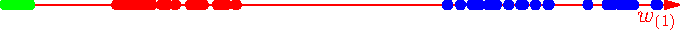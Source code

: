 import graph;
import plain;
import stats;
size(12cm);
//defaultpen(fontsize(22));
real[] rs = {0.726319, 0.480240, 0.842103, 0.744752, 0.660326, 0.913975, 0.633666, 0.365941, 0.552845, 0.196381, 0.192072, 0.725670, 0.784937, 0.972098, 0.850971, 0.543594, 0.089791, 0.488873, 0.927936, 0.787618, 0.485094, 0.455279, 0.217986, 0.177213, 0.073624, 0.892393, 0.640177, 0.143332, 0.414127, 0.049109, 2.209373, 2.730708, 2.651123, 2.478978, 2.274781, 2.652223, 2.956450, 2.435521, 2.070133, 2.057731, 2.082871, 2.959707, 2.540761, 2.837462, 2.170034, 2.260345, 2.691978, 2.895570, 2.340688, 2.064673, 2.864120, 2.290872, 2.741082, 2.158034, 2.694963, 2.841420, 2.727152, 2.359108, 2.726690, 2.139467, 4.313819, 4.419583, 4.877212, 4.153740, 4.880125, 4.798964, 4.971624, 4.367703, 4.204940, 4.240570, 4.827863, 4.965228, 4.698810, 4.482497, 4.287050, 4.833688, 4.872180, 4.092132, 4.215949, 4.831761, 4.848304, 4.314653, 4.279295, 4.430815, 4.539447, 4.095567, 4.836912, 4.534735, 4.774968, 4.230836};
real[] ths = {6.065117, 4.718844, 2.155722, 5.959775, 4.401445, 5.281401, 0.285868, 0.349606, 4.666756, 1.914401, 3.247052, 0.981826, 6.144656, 3.158878, 5.208767, 0.465193, 3.009115, 0.391314, 5.555853, 2.801108, 0.430712, 0.480640, 3.385334, 0.474798, 1.154676, 2.741712, 3.127662, 3.665057, 3.898796, 2.342444, 3.887637, 0.987997, 1.731071, 5.018495, 0.961888, 1.403180, 1.526677, 3.012833, 0.004684, 0.190452, 2.899993, 1.021148, 4.269436, 4.996418, 3.632708, 4.365337, 2.456462, 0.290888, 2.760967, 2.337221, 3.751082, 0.843318, 1.430762, 5.119429, 1.660806, 2.578118, 5.880887, 1.731347, 0.912884, 4.410923, 3.562984, 3.842757, 0.264088, 2.621765, 0.026807, 1.549028, 4.436282, 0.386672, 1.851614, 6.208496, 6.102369, 3.027530, 4.622498, 3.975093, 2.926036, 5.385107, 1.083964, 5.205191, 0.264331, 5.447231, 4.247412, 2.801761, 4.219600, 2.892581, 4.900905, 0.712790, 3.192847, 5.475730, 5.827838, 1.384414};
for (int i = 0; i < rs.length; ++i) {
  pen col = i < 30 ? green : i < 60 ? red : blue;
  dot((rs[i]^2,0),col+5);
}
xaxis('$w_{(1)}$',red,EndArrow);

